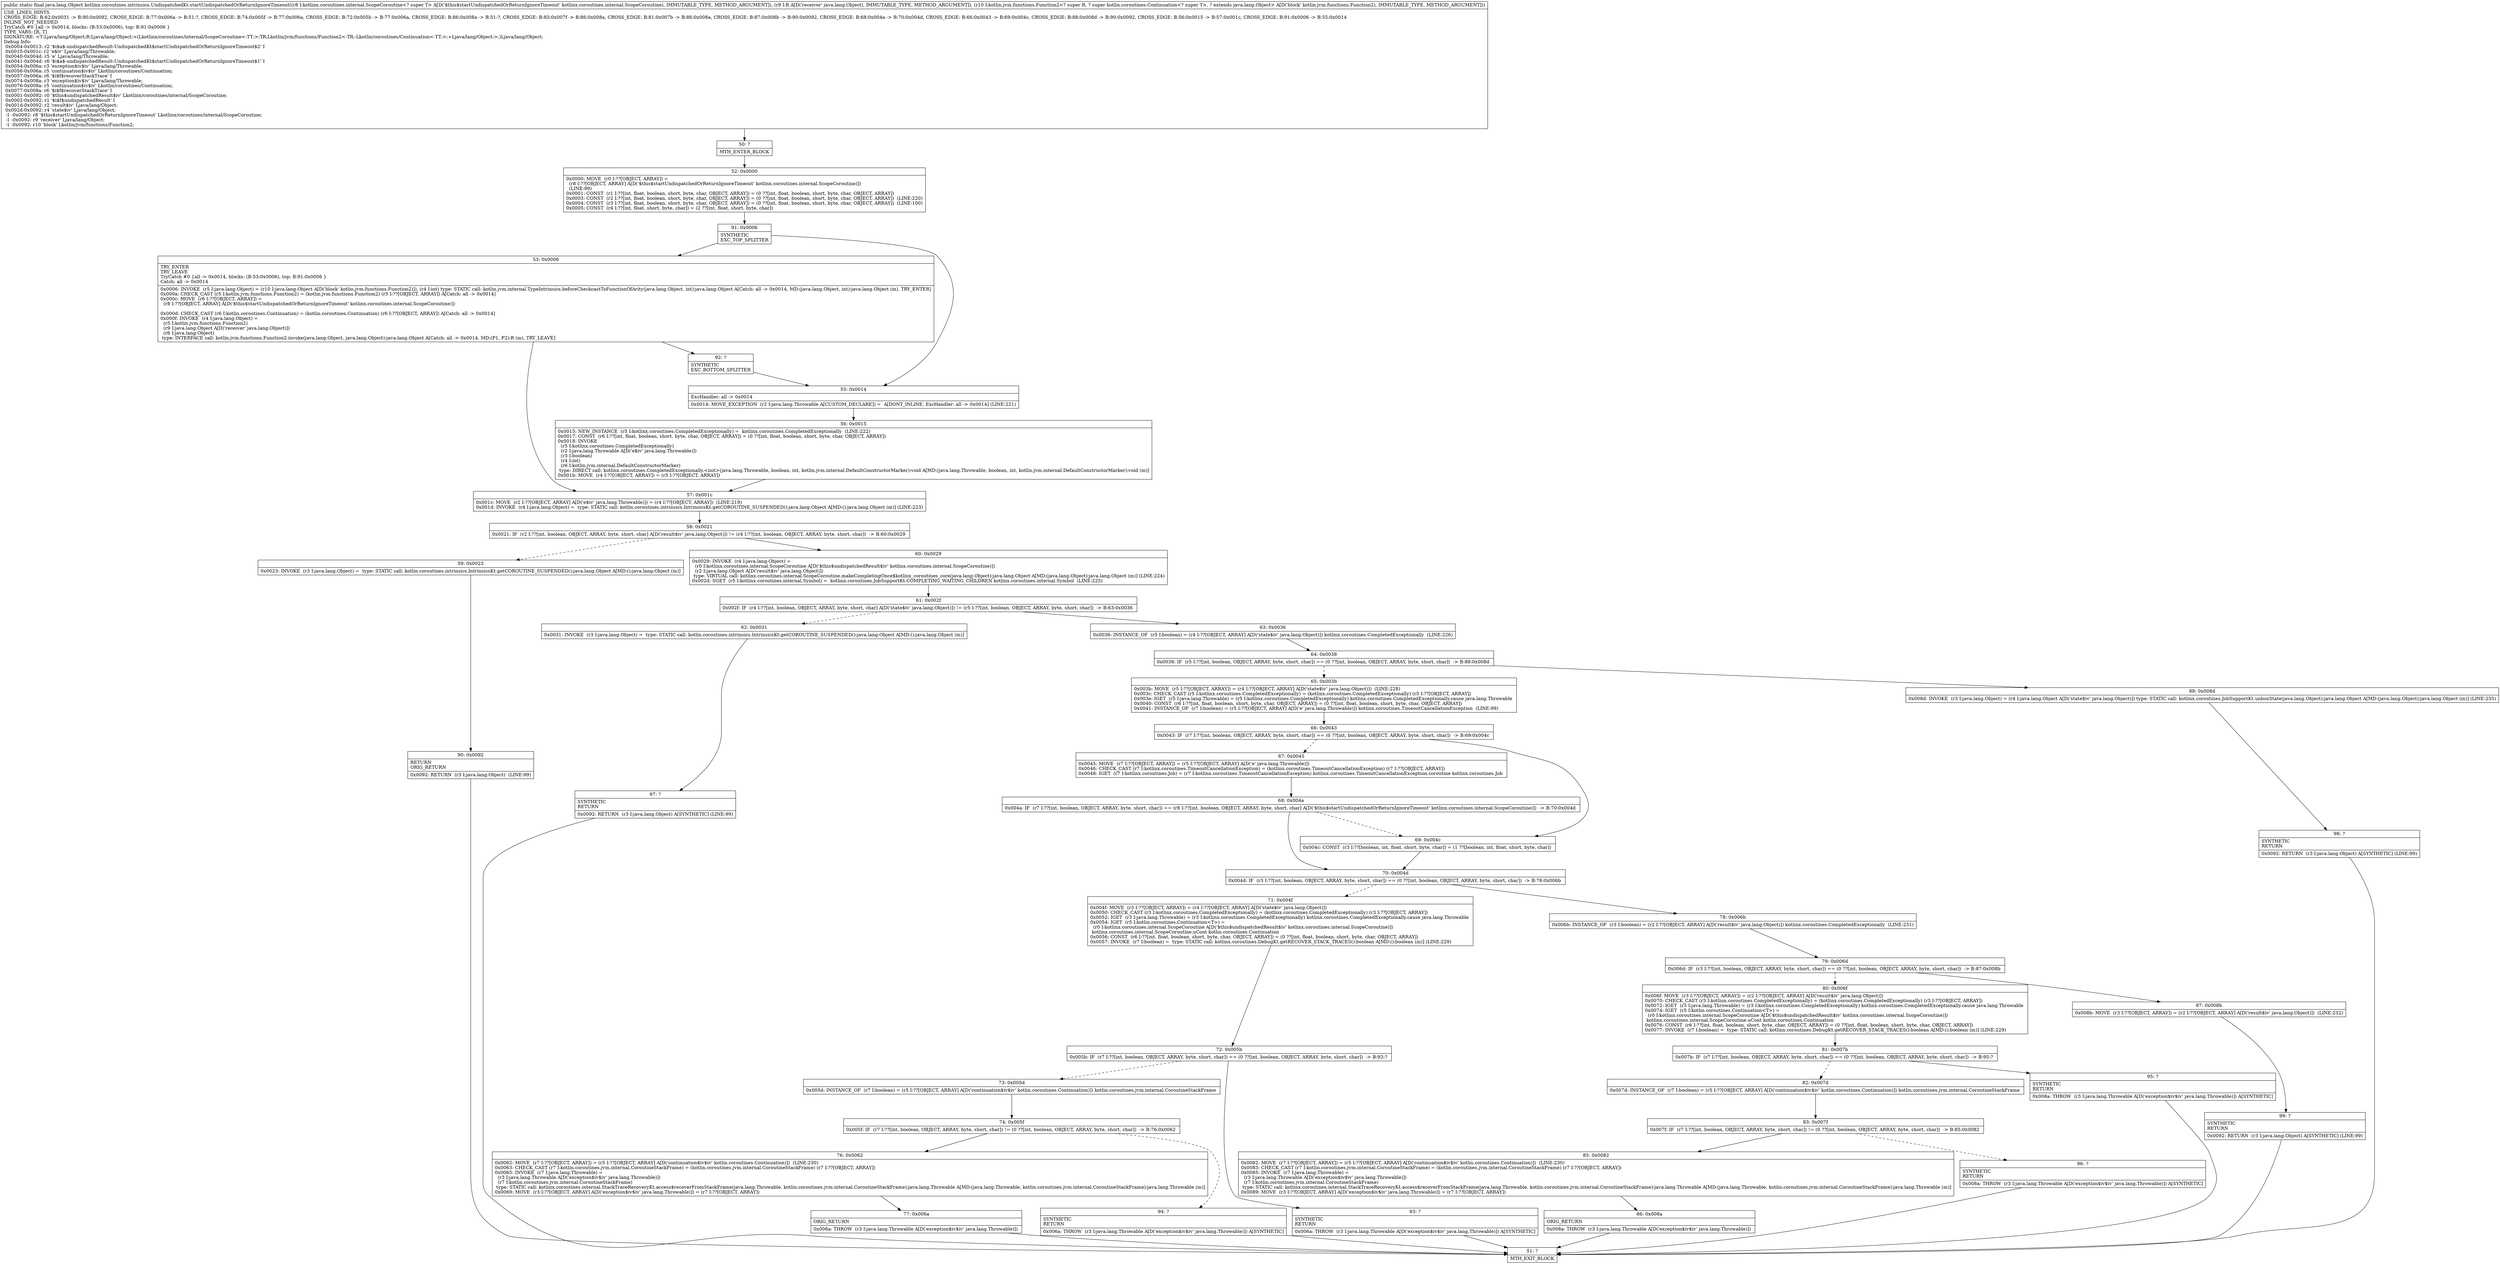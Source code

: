 digraph "CFG forkotlinx.coroutines.intrinsics.UndispatchedKt.startUndispatchedOrReturnIgnoreTimeout(Lkotlinx\/coroutines\/internal\/ScopeCoroutine;Ljava\/lang\/Object;Lkotlin\/jvm\/functions\/Function2;)Ljava\/lang\/Object;" {
Node_50 [shape=record,label="{50\:\ ?|MTH_ENTER_BLOCK\l}"];
Node_52 [shape=record,label="{52\:\ 0x0000|0x0000: MOVE  (r0 I:??[OBJECT, ARRAY]) = \l  (r8 I:??[OBJECT, ARRAY] A[D('$this$startUndispatchedOrReturnIgnoreTimeout' kotlinx.coroutines.internal.ScopeCoroutine)])\l  (LINE:99)\l0x0001: CONST  (r1 I:??[int, float, boolean, short, byte, char, OBJECT, ARRAY]) = (0 ??[int, float, boolean, short, byte, char, OBJECT, ARRAY]) \l0x0003: CONST  (r2 I:??[int, float, boolean, short, byte, char, OBJECT, ARRAY]) = (0 ??[int, float, boolean, short, byte, char, OBJECT, ARRAY])  (LINE:220)\l0x0004: CONST  (r3 I:??[int, float, boolean, short, byte, char, OBJECT, ARRAY]) = (0 ??[int, float, boolean, short, byte, char, OBJECT, ARRAY])  (LINE:100)\l0x0005: CONST  (r4 I:??[int, float, short, byte, char]) = (2 ??[int, float, short, byte, char]) \l}"];
Node_91 [shape=record,label="{91\:\ 0x0006|SYNTHETIC\lEXC_TOP_SPLITTER\l}"];
Node_53 [shape=record,label="{53\:\ 0x0006|TRY_ENTER\lTRY_LEAVE\lTryCatch #0 \{all \-\> 0x0014, blocks: (B:53:0x0006), top: B:91:0x0006 \}\lCatch: all \-\> 0x0014\l|0x0006: INVOKE  (r5 I:java.lang.Object) = (r10 I:java.lang.Object A[D('block' kotlin.jvm.functions.Function2)]), (r4 I:int) type: STATIC call: kotlin.jvm.internal.TypeIntrinsics.beforeCheckcastToFunctionOfArity(java.lang.Object, int):java.lang.Object A[Catch: all \-\> 0x0014, MD:(java.lang.Object, int):java.lang.Object (m), TRY_ENTER]\l0x000a: CHECK_CAST (r5 I:kotlin.jvm.functions.Function2) = (kotlin.jvm.functions.Function2) (r5 I:??[OBJECT, ARRAY]) A[Catch: all \-\> 0x0014]\l0x000c: MOVE  (r6 I:??[OBJECT, ARRAY]) = \l  (r8 I:??[OBJECT, ARRAY] A[D('$this$startUndispatchedOrReturnIgnoreTimeout' kotlinx.coroutines.internal.ScopeCoroutine)])\l \l0x000d: CHECK_CAST (r6 I:kotlin.coroutines.Continuation) = (kotlin.coroutines.Continuation) (r6 I:??[OBJECT, ARRAY]) A[Catch: all \-\> 0x0014]\l0x000f: INVOKE  (r4 I:java.lang.Object) = \l  (r5 I:kotlin.jvm.functions.Function2)\l  (r9 I:java.lang.Object A[D('receiver' java.lang.Object)])\l  (r6 I:java.lang.Object)\l type: INTERFACE call: kotlin.jvm.functions.Function2.invoke(java.lang.Object, java.lang.Object):java.lang.Object A[Catch: all \-\> 0x0014, MD:(P1, P2):R (m), TRY_LEAVE]\l}"];
Node_57 [shape=record,label="{57\:\ 0x001c|0x001c: MOVE  (r2 I:??[OBJECT, ARRAY] A[D('e$iv' java.lang.Throwable)]) = (r4 I:??[OBJECT, ARRAY])  (LINE:219)\l0x001d: INVOKE  (r4 I:java.lang.Object) =  type: STATIC call: kotlin.coroutines.intrinsics.IntrinsicsKt.getCOROUTINE_SUSPENDED():java.lang.Object A[MD:():java.lang.Object (m)] (LINE:223)\l}"];
Node_58 [shape=record,label="{58\:\ 0x0021|0x0021: IF  (r2 I:??[int, boolean, OBJECT, ARRAY, byte, short, char] A[D('result$iv' java.lang.Object)]) != (r4 I:??[int, boolean, OBJECT, ARRAY, byte, short, char])  \-\> B:60:0x0029 \l}"];
Node_59 [shape=record,label="{59\:\ 0x0023|0x0023: INVOKE  (r3 I:java.lang.Object) =  type: STATIC call: kotlin.coroutines.intrinsics.IntrinsicsKt.getCOROUTINE_SUSPENDED():java.lang.Object A[MD:():java.lang.Object (m)]\l}"];
Node_90 [shape=record,label="{90\:\ 0x0092|RETURN\lORIG_RETURN\l|0x0092: RETURN  (r3 I:java.lang.Object)  (LINE:99)\l}"];
Node_51 [shape=record,label="{51\:\ ?|MTH_EXIT_BLOCK\l}"];
Node_60 [shape=record,label="{60\:\ 0x0029|0x0029: INVOKE  (r4 I:java.lang.Object) = \l  (r0 I:kotlinx.coroutines.internal.ScopeCoroutine A[D('$this$undispatchedResult$iv' kotlinx.coroutines.internal.ScopeCoroutine)])\l  (r2 I:java.lang.Object A[D('result$iv' java.lang.Object)])\l type: VIRTUAL call: kotlinx.coroutines.internal.ScopeCoroutine.makeCompletingOnce$kotlinx_coroutines_core(java.lang.Object):java.lang.Object A[MD:(java.lang.Object):java.lang.Object (m)] (LINE:224)\l0x002d: SGET  (r5 I:kotlinx.coroutines.internal.Symbol) =  kotlinx.coroutines.JobSupportKt.COMPLETING_WAITING_CHILDREN kotlinx.coroutines.internal.Symbol  (LINE:225)\l}"];
Node_61 [shape=record,label="{61\:\ 0x002f|0x002f: IF  (r4 I:??[int, boolean, OBJECT, ARRAY, byte, short, char] A[D('state$iv' java.lang.Object)]) != (r5 I:??[int, boolean, OBJECT, ARRAY, byte, short, char])  \-\> B:63:0x0036 \l}"];
Node_62 [shape=record,label="{62\:\ 0x0031|0x0031: INVOKE  (r3 I:java.lang.Object) =  type: STATIC call: kotlin.coroutines.intrinsics.IntrinsicsKt.getCOROUTINE_SUSPENDED():java.lang.Object A[MD:():java.lang.Object (m)]\l}"];
Node_97 [shape=record,label="{97\:\ ?|SYNTHETIC\lRETURN\l|0x0092: RETURN  (r3 I:java.lang.Object) A[SYNTHETIC] (LINE:99)\l}"];
Node_63 [shape=record,label="{63\:\ 0x0036|0x0036: INSTANCE_OF  (r5 I:boolean) = (r4 I:??[OBJECT, ARRAY] A[D('state$iv' java.lang.Object)]) kotlinx.coroutines.CompletedExceptionally  (LINE:226)\l}"];
Node_64 [shape=record,label="{64\:\ 0x0038|0x0038: IF  (r5 I:??[int, boolean, OBJECT, ARRAY, byte, short, char]) == (0 ??[int, boolean, OBJECT, ARRAY, byte, short, char])  \-\> B:88:0x008d \l}"];
Node_65 [shape=record,label="{65\:\ 0x003b|0x003b: MOVE  (r5 I:??[OBJECT, ARRAY]) = (r4 I:??[OBJECT, ARRAY] A[D('state$iv' java.lang.Object)])  (LINE:228)\l0x003c: CHECK_CAST (r5 I:kotlinx.coroutines.CompletedExceptionally) = (kotlinx.coroutines.CompletedExceptionally) (r5 I:??[OBJECT, ARRAY]) \l0x003e: IGET  (r5 I:java.lang.Throwable) = (r5 I:kotlinx.coroutines.CompletedExceptionally) kotlinx.coroutines.CompletedExceptionally.cause java.lang.Throwable \l0x0040: CONST  (r6 I:??[int, float, boolean, short, byte, char, OBJECT, ARRAY]) = (0 ??[int, float, boolean, short, byte, char, OBJECT, ARRAY]) \l0x0041: INSTANCE_OF  (r7 I:boolean) = (r5 I:??[OBJECT, ARRAY] A[D('e' java.lang.Throwable)]) kotlinx.coroutines.TimeoutCancellationException  (LINE:99)\l}"];
Node_66 [shape=record,label="{66\:\ 0x0043|0x0043: IF  (r7 I:??[int, boolean, OBJECT, ARRAY, byte, short, char]) == (0 ??[int, boolean, OBJECT, ARRAY, byte, short, char])  \-\> B:69:0x004c \l}"];
Node_67 [shape=record,label="{67\:\ 0x0045|0x0045: MOVE  (r7 I:??[OBJECT, ARRAY]) = (r5 I:??[OBJECT, ARRAY] A[D('e' java.lang.Throwable)]) \l0x0046: CHECK_CAST (r7 I:kotlinx.coroutines.TimeoutCancellationException) = (kotlinx.coroutines.TimeoutCancellationException) (r7 I:??[OBJECT, ARRAY]) \l0x0048: IGET  (r7 I:kotlinx.coroutines.Job) = (r7 I:kotlinx.coroutines.TimeoutCancellationException) kotlinx.coroutines.TimeoutCancellationException.coroutine kotlinx.coroutines.Job \l}"];
Node_68 [shape=record,label="{68\:\ 0x004a|0x004a: IF  (r7 I:??[int, boolean, OBJECT, ARRAY, byte, short, char]) == (r8 I:??[int, boolean, OBJECT, ARRAY, byte, short, char] A[D('$this$startUndispatchedOrReturnIgnoreTimeout' kotlinx.coroutines.internal.ScopeCoroutine)])  \-\> B:70:0x004d \l}"];
Node_70 [shape=record,label="{70\:\ 0x004d|0x004d: IF  (r3 I:??[int, boolean, OBJECT, ARRAY, byte, short, char]) == (0 ??[int, boolean, OBJECT, ARRAY, byte, short, char])  \-\> B:78:0x006b \l}"];
Node_71 [shape=record,label="{71\:\ 0x004f|0x004f: MOVE  (r3 I:??[OBJECT, ARRAY]) = (r4 I:??[OBJECT, ARRAY] A[D('state$iv' java.lang.Object)]) \l0x0050: CHECK_CAST (r3 I:kotlinx.coroutines.CompletedExceptionally) = (kotlinx.coroutines.CompletedExceptionally) (r3 I:??[OBJECT, ARRAY]) \l0x0052: IGET  (r3 I:java.lang.Throwable) = (r3 I:kotlinx.coroutines.CompletedExceptionally) kotlinx.coroutines.CompletedExceptionally.cause java.lang.Throwable \l0x0054: IGET  (r5 I:kotlin.coroutines.Continuation\<T\>) = \l  (r0 I:kotlinx.coroutines.internal.ScopeCoroutine A[D('$this$undispatchedResult$iv' kotlinx.coroutines.internal.ScopeCoroutine)])\l kotlinx.coroutines.internal.ScopeCoroutine.uCont kotlin.coroutines.Continuation \l0x0056: CONST  (r6 I:??[int, float, boolean, short, byte, char, OBJECT, ARRAY]) = (0 ??[int, float, boolean, short, byte, char, OBJECT, ARRAY]) \l0x0057: INVOKE  (r7 I:boolean) =  type: STATIC call: kotlinx.coroutines.DebugKt.getRECOVER_STACK_TRACES():boolean A[MD:():boolean (m)] (LINE:229)\l}"];
Node_72 [shape=record,label="{72\:\ 0x005b|0x005b: IF  (r7 I:??[int, boolean, OBJECT, ARRAY, byte, short, char]) == (0 ??[int, boolean, OBJECT, ARRAY, byte, short, char])  \-\> B:93:? \l}"];
Node_73 [shape=record,label="{73\:\ 0x005d|0x005d: INSTANCE_OF  (r7 I:boolean) = (r5 I:??[OBJECT, ARRAY] A[D('continuation$iv$iv' kotlin.coroutines.Continuation)]) kotlin.coroutines.jvm.internal.CoroutineStackFrame \l}"];
Node_74 [shape=record,label="{74\:\ 0x005f|0x005f: IF  (r7 I:??[int, boolean, OBJECT, ARRAY, byte, short, char]) != (0 ??[int, boolean, OBJECT, ARRAY, byte, short, char])  \-\> B:76:0x0062 \l}"];
Node_76 [shape=record,label="{76\:\ 0x0062|0x0062: MOVE  (r7 I:??[OBJECT, ARRAY]) = (r5 I:??[OBJECT, ARRAY] A[D('continuation$iv$iv' kotlin.coroutines.Continuation)])  (LINE:230)\l0x0063: CHECK_CAST (r7 I:kotlin.coroutines.jvm.internal.CoroutineStackFrame) = (kotlin.coroutines.jvm.internal.CoroutineStackFrame) (r7 I:??[OBJECT, ARRAY]) \l0x0065: INVOKE  (r7 I:java.lang.Throwable) = \l  (r3 I:java.lang.Throwable A[D('exception$iv$iv' java.lang.Throwable)])\l  (r7 I:kotlin.coroutines.jvm.internal.CoroutineStackFrame)\l type: STATIC call: kotlinx.coroutines.internal.StackTraceRecoveryKt.access$recoverFromStackFrame(java.lang.Throwable, kotlin.coroutines.jvm.internal.CoroutineStackFrame):java.lang.Throwable A[MD:(java.lang.Throwable, kotlin.coroutines.jvm.internal.CoroutineStackFrame):java.lang.Throwable (m)]\l0x0069: MOVE  (r3 I:??[OBJECT, ARRAY] A[D('exception$iv$iv' java.lang.Throwable)]) = (r7 I:??[OBJECT, ARRAY]) \l}"];
Node_77 [shape=record,label="{77\:\ 0x006a|ORIG_RETURN\l|0x006a: THROW  (r3 I:java.lang.Throwable A[D('exception$iv$iv' java.lang.Throwable)]) \l}"];
Node_94 [shape=record,label="{94\:\ ?|SYNTHETIC\lRETURN\l|0x006a: THROW  (r3 I:java.lang.Throwable A[D('exception$iv$iv' java.lang.Throwable)]) A[SYNTHETIC]\l}"];
Node_93 [shape=record,label="{93\:\ ?|SYNTHETIC\lRETURN\l|0x006a: THROW  (r3 I:java.lang.Throwable A[D('exception$iv$iv' java.lang.Throwable)]) A[SYNTHETIC]\l}"];
Node_78 [shape=record,label="{78\:\ 0x006b|0x006b: INSTANCE_OF  (r3 I:boolean) = (r2 I:??[OBJECT, ARRAY] A[D('result$iv' java.lang.Object)]) kotlinx.coroutines.CompletedExceptionally  (LINE:231)\l}"];
Node_79 [shape=record,label="{79\:\ 0x006d|0x006d: IF  (r3 I:??[int, boolean, OBJECT, ARRAY, byte, short, char]) == (0 ??[int, boolean, OBJECT, ARRAY, byte, short, char])  \-\> B:87:0x008b \l}"];
Node_80 [shape=record,label="{80\:\ 0x006f|0x006f: MOVE  (r3 I:??[OBJECT, ARRAY]) = (r2 I:??[OBJECT, ARRAY] A[D('result$iv' java.lang.Object)]) \l0x0070: CHECK_CAST (r3 I:kotlinx.coroutines.CompletedExceptionally) = (kotlinx.coroutines.CompletedExceptionally) (r3 I:??[OBJECT, ARRAY]) \l0x0072: IGET  (r3 I:java.lang.Throwable) = (r3 I:kotlinx.coroutines.CompletedExceptionally) kotlinx.coroutines.CompletedExceptionally.cause java.lang.Throwable \l0x0074: IGET  (r5 I:kotlin.coroutines.Continuation\<T\>) = \l  (r0 I:kotlinx.coroutines.internal.ScopeCoroutine A[D('$this$undispatchedResult$iv' kotlinx.coroutines.internal.ScopeCoroutine)])\l kotlinx.coroutines.internal.ScopeCoroutine.uCont kotlin.coroutines.Continuation \l0x0076: CONST  (r6 I:??[int, float, boolean, short, byte, char, OBJECT, ARRAY]) = (0 ??[int, float, boolean, short, byte, char, OBJECT, ARRAY]) \l0x0077: INVOKE  (r7 I:boolean) =  type: STATIC call: kotlinx.coroutines.DebugKt.getRECOVER_STACK_TRACES():boolean A[MD:():boolean (m)] (LINE:229)\l}"];
Node_81 [shape=record,label="{81\:\ 0x007b|0x007b: IF  (r7 I:??[int, boolean, OBJECT, ARRAY, byte, short, char]) == (0 ??[int, boolean, OBJECT, ARRAY, byte, short, char])  \-\> B:95:? \l}"];
Node_82 [shape=record,label="{82\:\ 0x007d|0x007d: INSTANCE_OF  (r7 I:boolean) = (r5 I:??[OBJECT, ARRAY] A[D('continuation$iv$iv' kotlin.coroutines.Continuation)]) kotlin.coroutines.jvm.internal.CoroutineStackFrame \l}"];
Node_83 [shape=record,label="{83\:\ 0x007f|0x007f: IF  (r7 I:??[int, boolean, OBJECT, ARRAY, byte, short, char]) != (0 ??[int, boolean, OBJECT, ARRAY, byte, short, char])  \-\> B:85:0x0082 \l}"];
Node_85 [shape=record,label="{85\:\ 0x0082|0x0082: MOVE  (r7 I:??[OBJECT, ARRAY]) = (r5 I:??[OBJECT, ARRAY] A[D('continuation$iv$iv' kotlin.coroutines.Continuation)])  (LINE:230)\l0x0083: CHECK_CAST (r7 I:kotlin.coroutines.jvm.internal.CoroutineStackFrame) = (kotlin.coroutines.jvm.internal.CoroutineStackFrame) (r7 I:??[OBJECT, ARRAY]) \l0x0085: INVOKE  (r7 I:java.lang.Throwable) = \l  (r3 I:java.lang.Throwable A[D('exception$iv$iv' java.lang.Throwable)])\l  (r7 I:kotlin.coroutines.jvm.internal.CoroutineStackFrame)\l type: STATIC call: kotlinx.coroutines.internal.StackTraceRecoveryKt.access$recoverFromStackFrame(java.lang.Throwable, kotlin.coroutines.jvm.internal.CoroutineStackFrame):java.lang.Throwable A[MD:(java.lang.Throwable, kotlin.coroutines.jvm.internal.CoroutineStackFrame):java.lang.Throwable (m)]\l0x0089: MOVE  (r3 I:??[OBJECT, ARRAY] A[D('exception$iv$iv' java.lang.Throwable)]) = (r7 I:??[OBJECT, ARRAY]) \l}"];
Node_86 [shape=record,label="{86\:\ 0x008a|ORIG_RETURN\l|0x008a: THROW  (r3 I:java.lang.Throwable A[D('exception$iv$iv' java.lang.Throwable)]) \l}"];
Node_96 [shape=record,label="{96\:\ ?|SYNTHETIC\lRETURN\l|0x008a: THROW  (r3 I:java.lang.Throwable A[D('exception$iv$iv' java.lang.Throwable)]) A[SYNTHETIC]\l}"];
Node_95 [shape=record,label="{95\:\ ?|SYNTHETIC\lRETURN\l|0x008a: THROW  (r3 I:java.lang.Throwable A[D('exception$iv$iv' java.lang.Throwable)]) A[SYNTHETIC]\l}"];
Node_87 [shape=record,label="{87\:\ 0x008b|0x008b: MOVE  (r3 I:??[OBJECT, ARRAY]) = (r2 I:??[OBJECT, ARRAY] A[D('result$iv' java.lang.Object)])  (LINE:232)\l}"];
Node_99 [shape=record,label="{99\:\ ?|SYNTHETIC\lRETURN\l|0x0092: RETURN  (r3 I:java.lang.Object) A[SYNTHETIC] (LINE:99)\l}"];
Node_69 [shape=record,label="{69\:\ 0x004c|0x004c: CONST  (r3 I:??[boolean, int, float, short, byte, char]) = (1 ??[boolean, int, float, short, byte, char]) \l}"];
Node_88 [shape=record,label="{88\:\ 0x008d|0x008d: INVOKE  (r3 I:java.lang.Object) = (r4 I:java.lang.Object A[D('state$iv' java.lang.Object)]) type: STATIC call: kotlinx.coroutines.JobSupportKt.unboxState(java.lang.Object):java.lang.Object A[MD:(java.lang.Object):java.lang.Object (m)] (LINE:235)\l}"];
Node_98 [shape=record,label="{98\:\ ?|SYNTHETIC\lRETURN\l|0x0092: RETURN  (r3 I:java.lang.Object) A[SYNTHETIC] (LINE:99)\l}"];
Node_92 [shape=record,label="{92\:\ ?|SYNTHETIC\lEXC_BOTTOM_SPLITTER\l}"];
Node_55 [shape=record,label="{55\:\ 0x0014|ExcHandler: all \-\> 0x0014\l|0x0014: MOVE_EXCEPTION  (r2 I:java.lang.Throwable A[CUSTOM_DECLARE]) =  A[DONT_INLINE, ExcHandler: all \-\> 0x0014] (LINE:221)\l}"];
Node_56 [shape=record,label="{56\:\ 0x0015|0x0015: NEW_INSTANCE  (r5 I:kotlinx.coroutines.CompletedExceptionally) =  kotlinx.coroutines.CompletedExceptionally  (LINE:222)\l0x0017: CONST  (r6 I:??[int, float, boolean, short, byte, char, OBJECT, ARRAY]) = (0 ??[int, float, boolean, short, byte, char, OBJECT, ARRAY]) \l0x0018: INVOKE  \l  (r5 I:kotlinx.coroutines.CompletedExceptionally)\l  (r2 I:java.lang.Throwable A[D('e$iv' java.lang.Throwable)])\l  (r3 I:boolean)\l  (r4 I:int)\l  (r6 I:kotlin.jvm.internal.DefaultConstructorMarker)\l type: DIRECT call: kotlinx.coroutines.CompletedExceptionally.\<init\>(java.lang.Throwable, boolean, int, kotlin.jvm.internal.DefaultConstructorMarker):void A[MD:(java.lang.Throwable, boolean, int, kotlin.jvm.internal.DefaultConstructorMarker):void (m)]\l0x001b: MOVE  (r4 I:??[OBJECT, ARRAY]) = (r5 I:??[OBJECT, ARRAY]) \l}"];
MethodNode[shape=record,label="{public static final java.lang.Object kotlinx.coroutines.intrinsics.UndispatchedKt.startUndispatchedOrReturnIgnoreTimeout((r8 I:kotlinx.coroutines.internal.ScopeCoroutine\<? super T\> A[D('$this$startUndispatchedOrReturnIgnoreTimeout' kotlinx.coroutines.internal.ScopeCoroutine), IMMUTABLE_TYPE, METHOD_ARGUMENT]), (r9 I:R A[D('receiver' java.lang.Object), IMMUTABLE_TYPE, METHOD_ARGUMENT]), (r10 I:kotlin.jvm.functions.Function2\<? super R, ? super kotlin.coroutines.Continuation\<? super T\>, ? extends java.lang.Object\> A[D('block' kotlin.jvm.functions.Function2), IMMUTABLE_TYPE, METHOD_ARGUMENT]))  | USE_LINES_HINTS\lCROSS_EDGE: B:62:0x0031 \-\> B:90:0x0092, CROSS_EDGE: B:77:0x006a \-\> B:51:?, CROSS_EDGE: B:74:0x005f \-\> B:77:0x006a, CROSS_EDGE: B:72:0x005b \-\> B:77:0x006a, CROSS_EDGE: B:86:0x008a \-\> B:51:?, CROSS_EDGE: B:83:0x007f \-\> B:86:0x008a, CROSS_EDGE: B:81:0x007b \-\> B:86:0x008a, CROSS_EDGE: B:87:0x008b \-\> B:90:0x0092, CROSS_EDGE: B:68:0x004a \-\> B:70:0x004d, CROSS_EDGE: B:66:0x0043 \-\> B:69:0x004c, CROSS_EDGE: B:88:0x008d \-\> B:90:0x0092, CROSS_EDGE: B:56:0x0015 \-\> B:57:0x001c, CROSS_EDGE: B:91:0x0006 \-\> B:55:0x0014\lINLINE_NOT_NEEDED\lTryCatch #0 \{all \-\> 0x0014, blocks: (B:53:0x0006), top: B:91:0x0006 \}\lTYPE_VARS: [R, T]\lSIGNATURE: \<T:Ljava\/lang\/Object;R:Ljava\/lang\/Object;\>(Lkotlinx\/coroutines\/internal\/ScopeCoroutine\<\-TT;\>;TR;Lkotlin\/jvm\/functions\/Function2\<\-TR;\-Lkotlin\/coroutines\/Continuation\<\-TT;\>;+Ljava\/lang\/Object;\>;)Ljava\/lang\/Object;\lDebug Info:\l  0x0004\-0x0013: r2 '$i$a$\-undispatchedResult\-UndispatchedKt$startUndispatchedOrReturnIgnoreTimeout$2' I\l  0x0015\-0x001c: r2 'e$iv' Ljava\/lang\/Throwable;\l  0x0040\-0x004d: r5 'e' Ljava\/lang\/Throwable;\l  0x0041\-0x004d: r6 '$i$a$\-undispatchedResult\-UndispatchedKt$startUndispatchedOrReturnIgnoreTimeout$1' I\l  0x0054\-0x006a: r3 'exception$iv$iv' Ljava\/lang\/Throwable;\l  0x0056\-0x006a: r5 'continuation$iv$iv' Lkotlin\/coroutines\/Continuation;\l  0x0057\-0x006a: r6 '$i$f$recoverStackTrace' I\l  0x0074\-0x008a: r3 'exception$iv$iv' Ljava\/lang\/Throwable;\l  0x0076\-0x008a: r5 'continuation$iv$iv' Lkotlin\/coroutines\/Continuation;\l  0x0077\-0x008a: r6 '$i$f$recoverStackTrace' I\l  0x0001\-0x0092: r0 '$this$undispatchedResult$iv' Lkotlinx\/coroutines\/internal\/ScopeCoroutine;\l  0x0002\-0x0092: r1 '$i$f$undispatchedResult' I\l  0x001d\-0x0092: r2 'result$iv' Ljava\/lang\/Object;\l  0x002d\-0x0092: r4 'state$iv' Ljava\/lang\/Object;\l  \-1 \-0x0092: r8 '$this$startUndispatchedOrReturnIgnoreTimeout' Lkotlinx\/coroutines\/internal\/ScopeCoroutine;\l  \-1 \-0x0092: r9 'receiver' Ljava\/lang\/Object;\l  \-1 \-0x0092: r10 'block' Lkotlin\/jvm\/functions\/Function2;\l}"];
MethodNode -> Node_50;Node_50 -> Node_52;
Node_52 -> Node_91;
Node_91 -> Node_53;
Node_91 -> Node_55;
Node_53 -> Node_57;
Node_53 -> Node_92;
Node_57 -> Node_58;
Node_58 -> Node_59[style=dashed];
Node_58 -> Node_60;
Node_59 -> Node_90;
Node_90 -> Node_51;
Node_60 -> Node_61;
Node_61 -> Node_62[style=dashed];
Node_61 -> Node_63;
Node_62 -> Node_97;
Node_97 -> Node_51;
Node_63 -> Node_64;
Node_64 -> Node_65[style=dashed];
Node_64 -> Node_88;
Node_65 -> Node_66;
Node_66 -> Node_67[style=dashed];
Node_66 -> Node_69;
Node_67 -> Node_68;
Node_68 -> Node_69[style=dashed];
Node_68 -> Node_70;
Node_70 -> Node_71[style=dashed];
Node_70 -> Node_78;
Node_71 -> Node_72;
Node_72 -> Node_73[style=dashed];
Node_72 -> Node_93;
Node_73 -> Node_74;
Node_74 -> Node_76;
Node_74 -> Node_94[style=dashed];
Node_76 -> Node_77;
Node_77 -> Node_51;
Node_94 -> Node_51;
Node_93 -> Node_51;
Node_78 -> Node_79;
Node_79 -> Node_80[style=dashed];
Node_79 -> Node_87;
Node_80 -> Node_81;
Node_81 -> Node_82[style=dashed];
Node_81 -> Node_95;
Node_82 -> Node_83;
Node_83 -> Node_85;
Node_83 -> Node_96[style=dashed];
Node_85 -> Node_86;
Node_86 -> Node_51;
Node_96 -> Node_51;
Node_95 -> Node_51;
Node_87 -> Node_99;
Node_99 -> Node_51;
Node_69 -> Node_70;
Node_88 -> Node_98;
Node_98 -> Node_51;
Node_92 -> Node_55;
Node_55 -> Node_56;
Node_56 -> Node_57;
}

